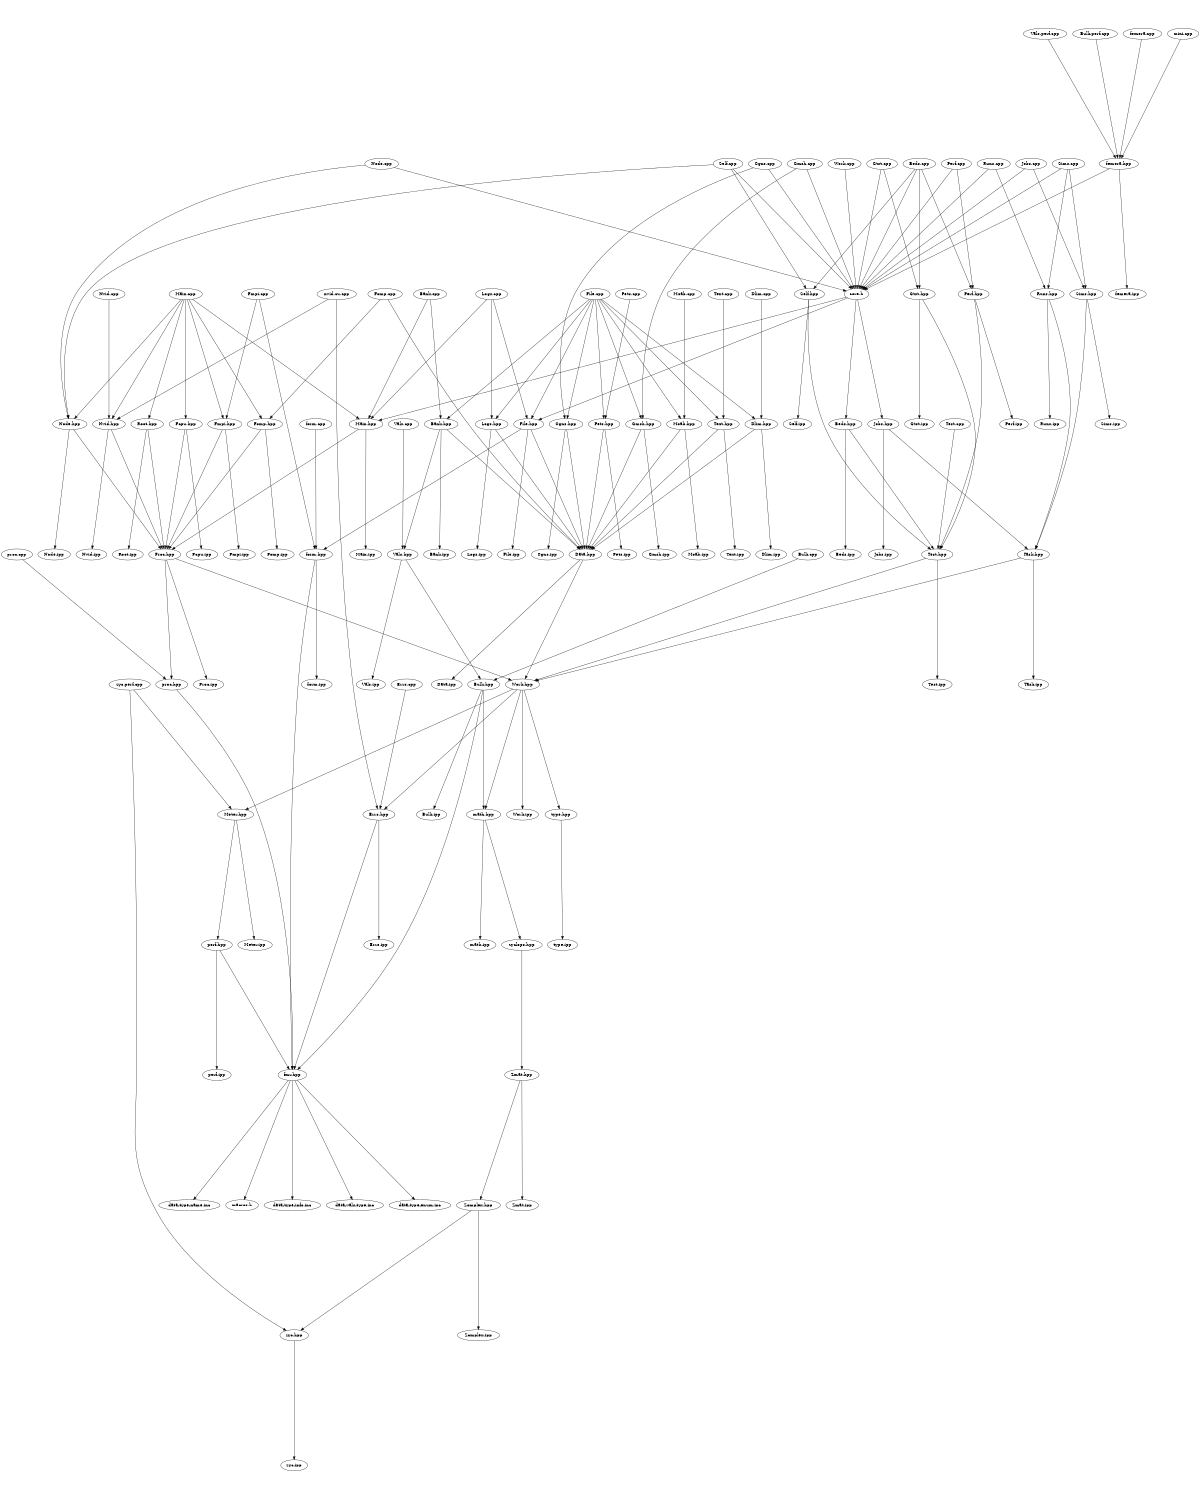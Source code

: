 digraph "source tree" {
    overlap=scale;
    size="8,10";
    ratio="fill";
    fontsize="16";
    fontname="Helvetica";
	clusterrank="local";
	"Self.cpp" -> "core.h"
	"Sims.cpp" -> "Runs.hpp"
	"Nvid.hpp" -> "Proc.hpp"
	"Root.hpp" -> "Root.ipp"
	"Beds.cpp" -> "Gtst.hpp"
	"Node.hpp" -> "Node.ipp"
	"Main.hpp" -> "Main.ipp"
	"Bulk.hpp" -> "math.hpp"
	"File.cpp" -> "Logs.hpp"
	"Beds.cpp" -> "Self.hpp"
	"Errs.hpp" -> "fmr.hpp"
	"Bank.hpp" -> "Data.hpp"
	"Self.hpp" -> "Test.hpp"
	"Cgns.cpp" -> "Cgns.hpp"
	"Test.hpp" -> "Test.ipp"
	"Test.hpp" -> "Work.hpp"
	"Nvid.cpp" -> "Nvid.hpp"
	"Gmsh.cpp" -> "Gmsh.hpp"
	"File.hpp" -> "form.hpp"
	"Gtst.hpp" -> "Gtst.ipp"
	"proc.cpp" -> "proc.hpp"
	"Work.hpp" -> "Meter.hpp"
	"Perf.cpp" -> "core.h"
	"File.cpp" -> "Bank.hpp"
	"Fomp.hpp" -> "Proc.hpp"
	"Gtst.cpp" -> "core.h"
	"Self.hpp" -> "Self.ipp"
	"Pets.hpp" -> "Data.hpp"
	"Self.cpp" -> "Node.hpp"
	"Sims.cpp" -> "Sims.hpp"
	"Proc.hpp" -> "Work.hpp"
	"Sims.hpp" -> "Task.hpp"
	"Main.cpp" -> "Node.hpp"
	"Moab.hpp" -> "Moab.ipp"
	"Fomp.cpp" -> "Data.hpp"
	"Fmpi.hpp" -> "Proc.hpp"
	"fmr.hpp" -> "data-type-enum.inc"
	"Fomp.cpp" -> "Fomp.hpp"
	"Jobs.cpp" -> "Sims.hpp"
	"Logs.hpp" -> "Data.hpp"
	"Node.cpp" -> "core.h"
	"Text.hpp" -> "Data.hpp"
	"File.hpp" -> "File.ipp"
	"Bank.hpp" -> "Bank.ipp"
	"core.h" -> "Jobs.hpp"
	"math.hpp" -> "zyclops.hpp"
	"Runs.cpp" -> "Runs.hpp"
	"Logs.cpp" -> "Logs.hpp"
	"perf.hpp" -> "fmr.hpp"
	"fmr.hpp" -> "data-type-name.inc"
	"Jobs.hpp" -> "Jobs.ipp"
	"form.hpp" -> "fmr.hpp"
	"Self.cpp" -> "Self.hpp"
	"Node.hpp" -> "Proc.hpp"
	"Bulk.hpp" -> "fmr.hpp"
	"File.cpp" -> "Text.hpp"
	"Work.cpp" -> "core.h"
	"File.hpp" -> "Data.hpp"
	"Logs.hpp" -> "Logs.ipp"
	"Logs.cpp" -> "Main.hpp"
	"Bulk.hpp" -> "Bulk.ipp"
	"Vals.hpp" -> "Vals.ipp"
	"Dlim.hpp" -> "Dlim.ipp"
	"Meter.hpp" -> "perf.hpp"
	"Perf.hpp" -> "Test.hpp"
	"Zomplex.hpp" -> "Zomplex.ipp"
	"Main.cpp" -> "Fcpu.hpp"
	"Cgns.hpp" -> "Data.hpp"
	"Cgns.cpp" -> "core.h"
	"Meter.hpp" -> "Meter.ipp"
	"Bank.cpp" -> "Bank.hpp"
	"Test.cpp" -> "Test.hpp"
	"math.hpp" -> "math.ipp"
	"Dlim.hpp" -> "Data.hpp"
	"Vals.perf.cpp" -> "femera.hpp"
	"Bulk.perf.cpp" -> "femera.hpp"
	"Runs.cpp" -> "core.h"
	"Data.hpp" -> "Work.hpp"
	"Moab.cpp" -> "Moab.hpp"
	"Sims.hpp" -> "Sims.ipp"
	"form.cpp" -> "form.hpp"
	"Beds.cpp" -> "core.h"
	"Perf.hpp" -> "Perf.ipp"
	"Bank.hpp" -> "Vals.hpp"
	"Main.cpp" -> "Main.hpp"
	"form.hpp" -> "form.ipp"
	"zyc.hpp" -> "zyc.ipp"
	"Pets.hpp" -> "Pets.ipp"
	"Main.cpp" -> "Root.hpp"
	"zyc.perf.cpp" -> "Meter.hpp"
	"Fmpi.hpp" -> "Fmpi.ipp"
	"Pets.cpp" -> "Pets.hpp"
	"zyclops.hpp" -> "Zmat.hpp"
	"Fmpi.cpp" -> "Fmpi.hpp"
	"fmr.hpp" -> "macros.h"
	"Beds.hpp" -> "Test.hpp"
	"Fcpu.hpp" -> "Proc.hpp"
	"Fcpu.hpp" -> "Fcpu.ipp"
	"Text.hpp" -> "Text.ipp"
	"Beds.cpp" -> "Perf.hpp"
	"Zmat.hpp" -> "Zmat.ipp"
	"Gtst.hpp" -> "Test.hpp"
	"Moab.hpp" -> "Data.hpp"
	"File.cpp" -> "Moab.hpp"
	"Data.hpp" -> "Data.ipp"
	"Work.hpp" -> "Errs.hpp"
	"core.h" -> "Beds.hpp"
	"Beds.hpp" -> "Beds.ipp"
	"Jobs.cpp" -> "core.h"
	"Work.hpp" -> "math.hpp"
	"Main.cpp" -> "Nvid.hpp"
	"Text.cpp" -> "Text.hpp"
	"Main.hpp" -> "Proc.hpp"
	"Fomp.hpp" -> "Fomp.ipp"
	"Dlim.cpp" -> "Dlim.hpp"
	"femera.cpp" -> "femera.hpp"
	"zyc.perf.cpp" -> "zyc.hpp"
	"Task.hpp" -> "Work.hpp"
	"Vals.cpp" -> "Vals.hpp"
	"Errs.hpp" -> "Errs.ipp"
	"Zomplex.hpp" -> "zyc.hpp"
	"File.cpp" -> "Dlim.hpp"
	"Zmat.hpp" -> "Zomplex.hpp"
	"core.h" -> "File.hpp"
	"proc.hpp" -> "fmr.hpp"
	"File.cpp" -> "Gmsh.hpp"
	"Perf.cpp" -> "Perf.hpp"
	"Nvid.hpp" -> "Nvid.ipp"
	"Main.cpp" -> "Fomp.hpp"
	"Sims.cpp" -> "core.h"
	"core.h" -> "Main.hpp"
	"Gmsh.cpp" -> "core.h"
	"Jobs.hpp" -> "Task.hpp"
	"Runs.hpp" -> "Runs.ipp"
	"Task.hpp" -> "Task.ipp"
	"Runs.hpp" -> "Task.hpp"
	"fmr.hpp" -> "data-type-info.inc"
	"femera.hpp" -> "femera.ipp"
	"perf.hpp" -> "perf.ipp"
	"nvid.cu.cpp" -> "Errs.hpp"
	"Gmsh.hpp" -> "Gmsh.ipp"
	"fmr.hpp" -> "data-vals-type.inc"
	"femera.hpp" -> "core.h"
	"Main.cpp" -> "Fmpi.hpp"
	"File.cpp" -> "Cgns.hpp"
	"Errs.cpp" -> "Errs.hpp"
	"Work.hpp" -> "Work.ipp"
	"Gtst.cpp" -> "Gtst.hpp"
	"File.cpp" -> "File.hpp"
	"Bulk.cpp" -> "Bulk.hpp"
	"Bank.cpp" -> "Main.hpp"
	"Logs.cpp" -> "File.hpp"
	"Proc.hpp" -> "proc.hpp"
	"Root.hpp" -> "Proc.hpp"
	"Vals.hpp" -> "Bulk.hpp"
	"Fmpi.cpp" -> "form.hpp"
	"nvid.cu.cpp" -> "Nvid.hpp"
	"Node.cpp" -> "Node.hpp"
	"File.cpp" -> "Pets.hpp"
	"Proc.hpp" -> "Proc.ipp"
	"type.hpp" -> "type.ipp"
	"mini.cpp" -> "femera.hpp"
	"Cgns.hpp" -> "Cgns.ipp"
	"Work.hpp" -> "type.hpp"
	"Gmsh.hpp" -> "Data.hpp"
}
